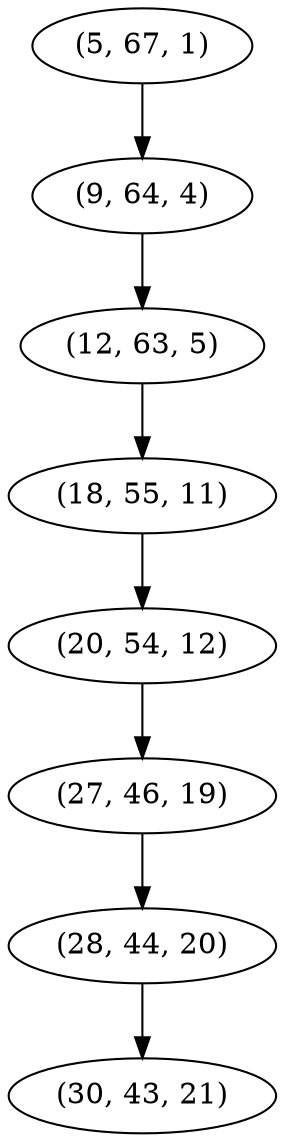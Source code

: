 digraph tree {
    "(5, 67, 1)";
    "(9, 64, 4)";
    "(12, 63, 5)";
    "(18, 55, 11)";
    "(20, 54, 12)";
    "(27, 46, 19)";
    "(28, 44, 20)";
    "(30, 43, 21)";
    "(5, 67, 1)" -> "(9, 64, 4)";
    "(9, 64, 4)" -> "(12, 63, 5)";
    "(12, 63, 5)" -> "(18, 55, 11)";
    "(18, 55, 11)" -> "(20, 54, 12)";
    "(20, 54, 12)" -> "(27, 46, 19)";
    "(27, 46, 19)" -> "(28, 44, 20)";
    "(28, 44, 20)" -> "(30, 43, 21)";
}
